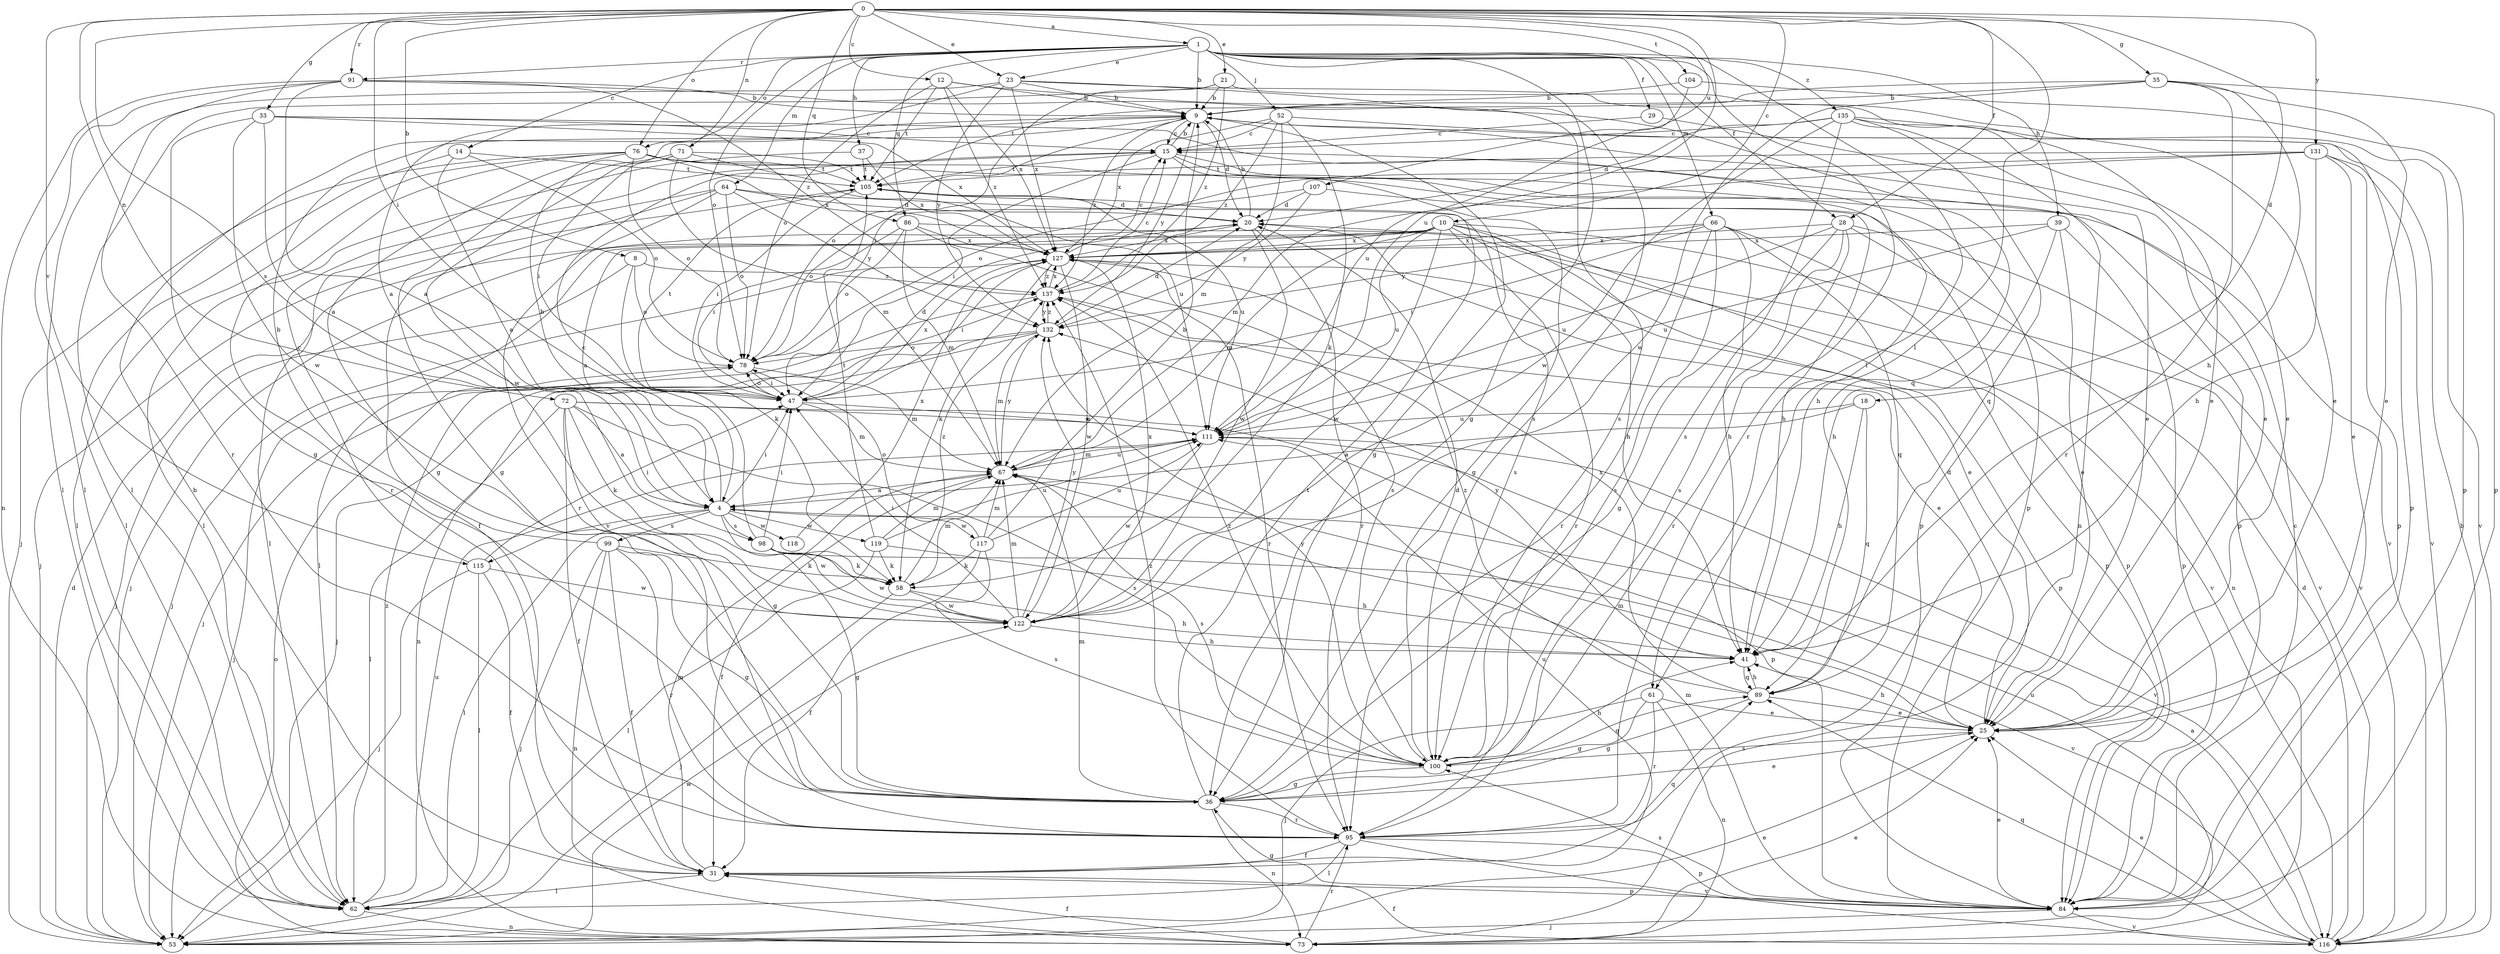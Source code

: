 strict digraph  {
0;
1;
4;
8;
9;
10;
12;
14;
15;
18;
20;
21;
23;
25;
28;
29;
31;
33;
35;
36;
37;
39;
41;
47;
52;
53;
58;
61;
62;
64;
66;
67;
71;
72;
73;
76;
78;
84;
86;
89;
91;
95;
98;
99;
100;
104;
105;
107;
111;
115;
116;
117;
118;
119;
122;
127;
131;
132;
135;
137;
0 -> 1  [label=a];
0 -> 8  [label=b];
0 -> 10  [label=c];
0 -> 12  [label=c];
0 -> 18  [label=d];
0 -> 21  [label=e];
0 -> 23  [label=e];
0 -> 28  [label=f];
0 -> 33  [label=g];
0 -> 35  [label=g];
0 -> 47  [label=i];
0 -> 61  [label=l];
0 -> 71  [label=n];
0 -> 72  [label=n];
0 -> 76  [label=o];
0 -> 86  [label=q];
0 -> 91  [label=r];
0 -> 98  [label=s];
0 -> 104  [label=t];
0 -> 107  [label=u];
0 -> 111  [label=u];
0 -> 115  [label=v];
0 -> 131  [label=y];
1 -> 9  [label=b];
1 -> 14  [label=c];
1 -> 23  [label=e];
1 -> 28  [label=f];
1 -> 29  [label=f];
1 -> 36  [label=g];
1 -> 37  [label=h];
1 -> 39  [label=h];
1 -> 52  [label=j];
1 -> 61  [label=l];
1 -> 64  [label=m];
1 -> 66  [label=m];
1 -> 76  [label=o];
1 -> 78  [label=o];
1 -> 86  [label=q];
1 -> 91  [label=r];
1 -> 95  [label=r];
1 -> 135  [label=z];
4 -> 9  [label=b];
4 -> 47  [label=i];
4 -> 62  [label=l];
4 -> 98  [label=s];
4 -> 99  [label=s];
4 -> 115  [label=v];
4 -> 117  [label=w];
4 -> 118  [label=w];
4 -> 119  [label=w];
4 -> 122  [label=w];
8 -> 53  [label=j];
8 -> 58  [label=k];
8 -> 78  [label=o];
8 -> 137  [label=z];
9 -> 15  [label=c];
9 -> 20  [label=d];
9 -> 25  [label=e];
9 -> 36  [label=g];
9 -> 78  [label=o];
9 -> 132  [label=y];
9 -> 137  [label=z];
10 -> 4  [label=a];
10 -> 25  [label=e];
10 -> 41  [label=h];
10 -> 53  [label=j];
10 -> 62  [label=l];
10 -> 67  [label=m];
10 -> 84  [label=p];
10 -> 95  [label=r];
10 -> 111  [label=u];
10 -> 116  [label=v];
10 -> 122  [label=w];
10 -> 127  [label=x];
12 -> 9  [label=b];
12 -> 78  [label=o];
12 -> 89  [label=q];
12 -> 105  [label=t];
12 -> 127  [label=x];
12 -> 137  [label=z];
14 -> 4  [label=a];
14 -> 62  [label=l];
14 -> 78  [label=o];
14 -> 105  [label=t];
15 -> 9  [label=b];
15 -> 36  [label=g];
15 -> 41  [label=h];
15 -> 47  [label=i];
15 -> 84  [label=p];
15 -> 105  [label=t];
18 -> 4  [label=a];
18 -> 41  [label=h];
18 -> 89  [label=q];
18 -> 111  [label=u];
20 -> 9  [label=b];
20 -> 95  [label=r];
20 -> 122  [label=w];
20 -> 127  [label=x];
21 -> 9  [label=b];
21 -> 25  [label=e];
21 -> 47  [label=i];
21 -> 62  [label=l];
21 -> 137  [label=z];
23 -> 4  [label=a];
23 -> 9  [label=b];
23 -> 25  [label=e];
23 -> 62  [label=l];
23 -> 100  [label=s];
23 -> 127  [label=x];
23 -> 132  [label=y];
25 -> 20  [label=d];
25 -> 41  [label=h];
25 -> 67  [label=m];
25 -> 100  [label=s];
28 -> 36  [label=g];
28 -> 73  [label=n];
28 -> 95  [label=r];
28 -> 100  [label=s];
28 -> 111  [label=u];
28 -> 116  [label=v];
28 -> 127  [label=x];
29 -> 15  [label=c];
29 -> 25  [label=e];
31 -> 9  [label=b];
31 -> 62  [label=l];
31 -> 67  [label=m];
31 -> 84  [label=p];
31 -> 89  [label=q];
31 -> 111  [label=u];
33 -> 4  [label=a];
33 -> 15  [label=c];
33 -> 36  [label=g];
33 -> 84  [label=p];
33 -> 122  [label=w];
33 -> 127  [label=x];
35 -> 9  [label=b];
35 -> 25  [label=e];
35 -> 41  [label=h];
35 -> 84  [label=p];
35 -> 95  [label=r];
35 -> 105  [label=t];
35 -> 122  [label=w];
36 -> 25  [label=e];
36 -> 67  [label=m];
36 -> 73  [label=n];
36 -> 95  [label=r];
36 -> 105  [label=t];
37 -> 62  [label=l];
37 -> 105  [label=t];
37 -> 127  [label=x];
39 -> 25  [label=e];
39 -> 41  [label=h];
39 -> 84  [label=p];
39 -> 111  [label=u];
39 -> 127  [label=x];
41 -> 89  [label=q];
41 -> 132  [label=y];
47 -> 20  [label=d];
47 -> 67  [label=m];
47 -> 78  [label=o];
47 -> 105  [label=t];
47 -> 111  [label=u];
47 -> 127  [label=x];
52 -> 15  [label=c];
52 -> 58  [label=k];
52 -> 67  [label=m];
52 -> 84  [label=p];
52 -> 127  [label=x];
52 -> 137  [label=z];
53 -> 20  [label=d];
53 -> 25  [label=e];
53 -> 122  [label=w];
58 -> 41  [label=h];
58 -> 53  [label=j];
58 -> 67  [label=m];
58 -> 122  [label=w];
58 -> 137  [label=z];
61 -> 25  [label=e];
61 -> 36  [label=g];
61 -> 53  [label=j];
61 -> 73  [label=n];
61 -> 95  [label=r];
62 -> 73  [label=n];
62 -> 111  [label=u];
62 -> 137  [label=z];
64 -> 20  [label=d];
64 -> 31  [label=f];
64 -> 62  [label=l];
64 -> 78  [label=o];
64 -> 95  [label=r];
64 -> 100  [label=s];
64 -> 132  [label=y];
66 -> 41  [label=h];
66 -> 47  [label=i];
66 -> 84  [label=p];
66 -> 89  [label=q];
66 -> 95  [label=r];
66 -> 100  [label=s];
66 -> 127  [label=x];
66 -> 132  [label=y];
67 -> 4  [label=a];
67 -> 31  [label=f];
67 -> 100  [label=s];
67 -> 111  [label=u];
67 -> 132  [label=y];
71 -> 36  [label=g];
71 -> 47  [label=i];
71 -> 67  [label=m];
71 -> 105  [label=t];
71 -> 111  [label=u];
71 -> 122  [label=w];
72 -> 4  [label=a];
72 -> 31  [label=f];
72 -> 36  [label=g];
72 -> 58  [label=k];
72 -> 62  [label=l];
72 -> 84  [label=p];
72 -> 100  [label=s];
72 -> 111  [label=u];
73 -> 25  [label=e];
73 -> 31  [label=f];
73 -> 78  [label=o];
73 -> 95  [label=r];
73 -> 111  [label=u];
76 -> 36  [label=g];
76 -> 53  [label=j];
76 -> 62  [label=l];
76 -> 78  [label=o];
76 -> 84  [label=p];
76 -> 95  [label=r];
76 -> 105  [label=t];
76 -> 116  [label=v];
76 -> 127  [label=x];
78 -> 47  [label=i];
78 -> 53  [label=j];
78 -> 67  [label=m];
84 -> 15  [label=c];
84 -> 25  [label=e];
84 -> 36  [label=g];
84 -> 53  [label=j];
84 -> 67  [label=m];
84 -> 100  [label=s];
84 -> 116  [label=v];
86 -> 47  [label=i];
86 -> 67  [label=m];
86 -> 78  [label=o];
86 -> 100  [label=s];
86 -> 116  [label=v];
86 -> 127  [label=x];
89 -> 25  [label=e];
89 -> 36  [label=g];
89 -> 41  [label=h];
89 -> 127  [label=x];
89 -> 137  [label=z];
91 -> 4  [label=a];
91 -> 9  [label=b];
91 -> 62  [label=l];
91 -> 73  [label=n];
91 -> 95  [label=r];
91 -> 100  [label=s];
91 -> 137  [label=z];
95 -> 31  [label=f];
95 -> 62  [label=l];
95 -> 84  [label=p];
95 -> 116  [label=v];
95 -> 137  [label=z];
98 -> 15  [label=c];
98 -> 36  [label=g];
98 -> 47  [label=i];
98 -> 58  [label=k];
98 -> 116  [label=v];
98 -> 122  [label=w];
99 -> 9  [label=b];
99 -> 31  [label=f];
99 -> 36  [label=g];
99 -> 53  [label=j];
99 -> 58  [label=k];
99 -> 73  [label=n];
99 -> 95  [label=r];
100 -> 20  [label=d];
100 -> 36  [label=g];
100 -> 41  [label=h];
100 -> 89  [label=q];
100 -> 132  [label=y];
100 -> 137  [label=z];
104 -> 9  [label=b];
104 -> 84  [label=p];
104 -> 111  [label=u];
105 -> 20  [label=d];
105 -> 47  [label=i];
105 -> 53  [label=j];
105 -> 111  [label=u];
107 -> 20  [label=d];
107 -> 41  [label=h];
107 -> 78  [label=o];
107 -> 132  [label=y];
111 -> 67  [label=m];
111 -> 116  [label=v];
111 -> 122  [label=w];
115 -> 15  [label=c];
115 -> 31  [label=f];
115 -> 47  [label=i];
115 -> 53  [label=j];
115 -> 62  [label=l];
115 -> 122  [label=w];
116 -> 4  [label=a];
116 -> 9  [label=b];
116 -> 20  [label=d];
116 -> 25  [label=e];
116 -> 31  [label=f];
116 -> 89  [label=q];
117 -> 9  [label=b];
117 -> 31  [label=f];
117 -> 58  [label=k];
117 -> 67  [label=m];
117 -> 78  [label=o];
117 -> 100  [label=s];
117 -> 111  [label=u];
118 -> 127  [label=x];
119 -> 41  [label=h];
119 -> 58  [label=k];
119 -> 62  [label=l];
119 -> 67  [label=m];
119 -> 105  [label=t];
119 -> 111  [label=u];
122 -> 41  [label=h];
122 -> 47  [label=i];
122 -> 67  [label=m];
122 -> 127  [label=x];
122 -> 132  [label=y];
127 -> 15  [label=c];
127 -> 47  [label=i];
127 -> 53  [label=j];
127 -> 58  [label=k];
127 -> 84  [label=p];
127 -> 95  [label=r];
127 -> 122  [label=w];
127 -> 137  [label=z];
131 -> 25  [label=e];
131 -> 41  [label=h];
131 -> 67  [label=m];
131 -> 78  [label=o];
131 -> 84  [label=p];
131 -> 105  [label=t];
131 -> 116  [label=v];
132 -> 20  [label=d];
132 -> 53  [label=j];
132 -> 67  [label=m];
132 -> 73  [label=n];
132 -> 78  [label=o];
132 -> 137  [label=z];
135 -> 15  [label=c];
135 -> 20  [label=d];
135 -> 25  [label=e];
135 -> 73  [label=n];
135 -> 89  [label=q];
135 -> 100  [label=s];
135 -> 116  [label=v];
135 -> 122  [label=w];
137 -> 15  [label=c];
137 -> 25  [label=e];
137 -> 53  [label=j];
137 -> 127  [label=x];
137 -> 132  [label=y];
}
